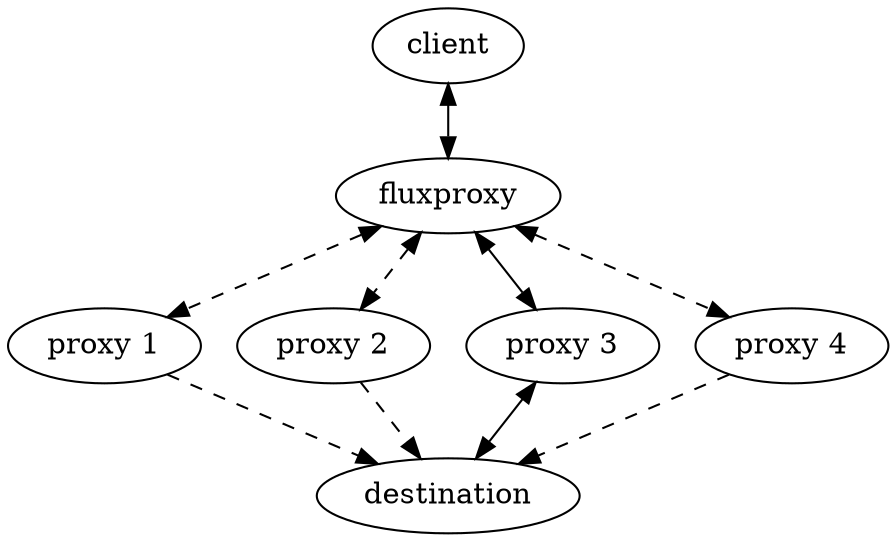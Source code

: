 digraph fluxproxy {
    concentrate=true;
    client -> "fluxproxy";
    "fluxproxy" -> client;

    "fluxproxy" -> "proxy 1" [style=dashed];
    "fluxproxy" -> "proxy 2" [style=dashed];
    "fluxproxy" -> "proxy 3" [style=solid];
    "fluxproxy" -> "proxy 4" [style=dashed];

    "proxy 1" -> "fluxproxy" [style=dashed];
    "proxy 2" -> "fluxproxy" [style=dashed];
    "proxy 3" -> "fluxproxy" [style=solid];
    "proxy 4" -> "fluxproxy" [style=dashed];

    subgraph {

        "proxy 1";
        "proxy 2";
        "proxy 3";
        "proxy 4";

        rank = same; "proxy 1", "proxy 2", "proxy 3", "proxy 4";

    }

    "proxy 3" -> "fluxproxy";

    "proxy 1" -> "destination" [style=dashed];
    "proxy 2" -> "destination" [style=dashed];
    "proxy 3" -> "destination" [style=solid];
    "proxy 4" -> "destination" [style=dashed];

    "destination" -> "proxy 3";
}
